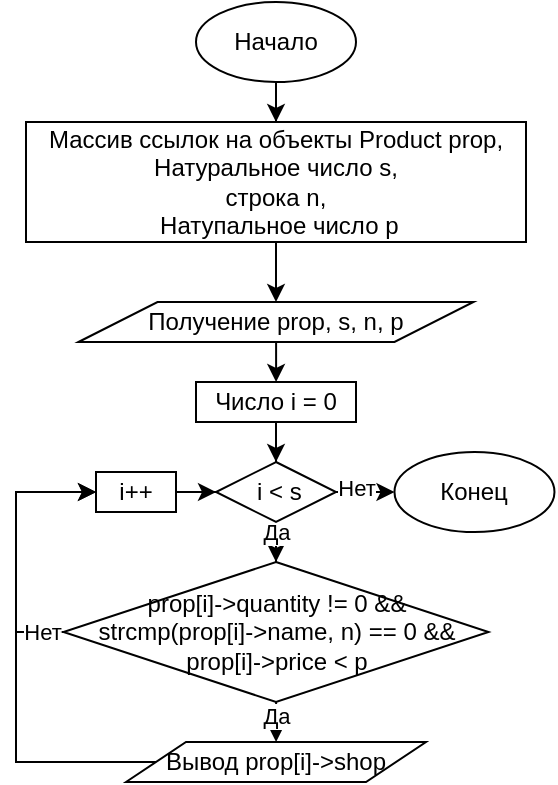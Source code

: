 <mxfile version="13.1.11" type="device"><diagram id="C5RBs43oDa-KdzZeNtuy" name="Page-1"><mxGraphModel dx="635" dy="281" grid="1" gridSize="10" guides="1" tooltips="1" connect="1" arrows="1" fold="1" page="1" pageScale="1" pageWidth="827" pageHeight="1169" math="0" shadow="0"><root><mxCell id="WIyWlLk6GJQsqaUBKTNV-0"/><mxCell id="WIyWlLk6GJQsqaUBKTNV-1" parent="WIyWlLk6GJQsqaUBKTNV-0"/><mxCell id="vFU021vUq-RwAN290j8r-206" style="edgeStyle=orthogonalEdgeStyle;rounded=0;orthogonalLoop=1;jettySize=auto;html=1;entryX=0.5;entryY=0;entryDx=0;entryDy=0;" edge="1" parent="WIyWlLk6GJQsqaUBKTNV-1" source="vFU021vUq-RwAN290j8r-207" target="vFU021vUq-RwAN290j8r-210"><mxGeometry relative="1" as="geometry"/></mxCell><mxCell id="vFU021vUq-RwAN290j8r-207" value="Начало" style="ellipse;whiteSpace=wrap;html=1;" vertex="1" parent="WIyWlLk6GJQsqaUBKTNV-1"><mxGeometry x="260" y="90" width="80" height="40" as="geometry"/></mxCell><mxCell id="vFU021vUq-RwAN290j8r-208" value="Конец" style="ellipse;whiteSpace=wrap;html=1;" vertex="1" parent="WIyWlLk6GJQsqaUBKTNV-1"><mxGeometry x="359.24" y="315" width="80" height="40" as="geometry"/></mxCell><mxCell id="vFU021vUq-RwAN290j8r-255" style="edgeStyle=orthogonalEdgeStyle;rounded=0;orthogonalLoop=1;jettySize=auto;html=1;entryX=0.5;entryY=0;entryDx=0;entryDy=0;" edge="1" parent="WIyWlLk6GJQsqaUBKTNV-1" source="vFU021vUq-RwAN290j8r-210" target="vFU021vUq-RwAN290j8r-242"><mxGeometry relative="1" as="geometry"/></mxCell><mxCell id="vFU021vUq-RwAN290j8r-210" value="Массив ссылок на объекты Product prop,&lt;br&gt;Натуральное число s, &lt;br&gt;строка n,&lt;br&gt;&amp;nbsp;Натупальное число p" style="rounded=0;whiteSpace=wrap;html=1;" vertex="1" parent="WIyWlLk6GJQsqaUBKTNV-1"><mxGeometry x="175" y="150" width="250" height="60" as="geometry"/></mxCell><mxCell id="vFU021vUq-RwAN290j8r-248" style="edgeStyle=orthogonalEdgeStyle;rounded=0;orthogonalLoop=1;jettySize=auto;html=1;entryX=0;entryY=0.5;entryDx=0;entryDy=0;" edge="1" parent="WIyWlLk6GJQsqaUBKTNV-1" source="vFU021vUq-RwAN290j8r-218" target="vFU021vUq-RwAN290j8r-208"><mxGeometry relative="1" as="geometry"/></mxCell><mxCell id="vFU021vUq-RwAN290j8r-249" value="Нет" style="edgeLabel;html=1;align=center;verticalAlign=middle;resizable=0;points=[];" vertex="1" connectable="0" parent="vFU021vUq-RwAN290j8r-248"><mxGeometry x="0.223" y="2" relative="1" as="geometry"><mxPoint as="offset"/></mxGeometry></mxCell><mxCell id="vFU021vUq-RwAN290j8r-261" style="edgeStyle=orthogonalEdgeStyle;rounded=0;orthogonalLoop=1;jettySize=auto;html=1;entryX=0.5;entryY=0;entryDx=0;entryDy=0;" edge="1" parent="WIyWlLk6GJQsqaUBKTNV-1" source="vFU021vUq-RwAN290j8r-218" target="vFU021vUq-RwAN290j8r-259"><mxGeometry relative="1" as="geometry"/></mxCell><mxCell id="vFU021vUq-RwAN290j8r-262" value="Да" style="edgeLabel;html=1;align=center;verticalAlign=middle;resizable=0;points=[];" vertex="1" connectable="0" parent="vFU021vUq-RwAN290j8r-261"><mxGeometry x="0.581" relative="1" as="geometry"><mxPoint y="-2.62" as="offset"/></mxGeometry></mxCell><mxCell id="vFU021vUq-RwAN290j8r-218" value="&amp;nbsp;i &amp;lt; s" style="rhombus;whiteSpace=wrap;html=1;" vertex="1" parent="WIyWlLk6GJQsqaUBKTNV-1"><mxGeometry x="270" y="320" width="60" height="30" as="geometry"/></mxCell><mxCell id="vFU021vUq-RwAN290j8r-245" style="edgeStyle=orthogonalEdgeStyle;rounded=0;orthogonalLoop=1;jettySize=auto;html=1;entryX=0.5;entryY=0;entryDx=0;entryDy=0;" edge="1" parent="WIyWlLk6GJQsqaUBKTNV-1" source="vFU021vUq-RwAN290j8r-242" target="vFU021vUq-RwAN290j8r-244"><mxGeometry relative="1" as="geometry"/></mxCell><mxCell id="vFU021vUq-RwAN290j8r-242" value="Получение&amp;nbsp;prop, s, n, p" style="shape=parallelogram;perimeter=parallelogramPerimeter;whiteSpace=wrap;html=1;" vertex="1" parent="WIyWlLk6GJQsqaUBKTNV-1"><mxGeometry x="201.25" y="240" width="197.5" height="20" as="geometry"/></mxCell><mxCell id="vFU021vUq-RwAN290j8r-250" style="edgeStyle=orthogonalEdgeStyle;rounded=0;orthogonalLoop=1;jettySize=auto;html=1;" edge="1" parent="WIyWlLk6GJQsqaUBKTNV-1" source="vFU021vUq-RwAN290j8r-244" target="vFU021vUq-RwAN290j8r-218"><mxGeometry relative="1" as="geometry"/></mxCell><mxCell id="vFU021vUq-RwAN290j8r-244" value="Число i = 0" style="rounded=0;whiteSpace=wrap;html=1;" vertex="1" parent="WIyWlLk6GJQsqaUBKTNV-1"><mxGeometry x="260" y="280" width="80" height="20" as="geometry"/></mxCell><mxCell id="vFU021vUq-RwAN290j8r-258" style="edgeStyle=orthogonalEdgeStyle;rounded=0;orthogonalLoop=1;jettySize=auto;html=1;entryX=0;entryY=0.5;entryDx=0;entryDy=0;" edge="1" parent="WIyWlLk6GJQsqaUBKTNV-1" source="vFU021vUq-RwAN290j8r-256" target="vFU021vUq-RwAN290j8r-218"><mxGeometry relative="1" as="geometry"/></mxCell><mxCell id="vFU021vUq-RwAN290j8r-256" value="i++" style="rounded=0;whiteSpace=wrap;html=1;" vertex="1" parent="WIyWlLk6GJQsqaUBKTNV-1"><mxGeometry x="210" y="325" width="40" height="20" as="geometry"/></mxCell><mxCell id="vFU021vUq-RwAN290j8r-263" style="edgeStyle=orthogonalEdgeStyle;rounded=0;orthogonalLoop=1;jettySize=auto;html=1;entryX=0;entryY=0.5;entryDx=0;entryDy=0;" edge="1" parent="WIyWlLk6GJQsqaUBKTNV-1" source="vFU021vUq-RwAN290j8r-259" target="vFU021vUq-RwAN290j8r-256"><mxGeometry relative="1" as="geometry"><Array as="points"><mxPoint x="170" y="405"/><mxPoint x="170" y="335"/></Array></mxGeometry></mxCell><mxCell id="vFU021vUq-RwAN290j8r-264" value="Нет" style="edgeLabel;html=1;align=center;verticalAlign=middle;resizable=0;points=[];" vertex="1" connectable="0" parent="vFU021vUq-RwAN290j8r-263"><mxGeometry x="-0.827" relative="1" as="geometry"><mxPoint as="offset"/></mxGeometry></mxCell><mxCell id="vFU021vUq-RwAN290j8r-268" style="edgeStyle=orthogonalEdgeStyle;rounded=0;orthogonalLoop=1;jettySize=auto;html=1;entryX=0.5;entryY=0;entryDx=0;entryDy=0;" edge="1" parent="WIyWlLk6GJQsqaUBKTNV-1" source="vFU021vUq-RwAN290j8r-259" target="vFU021vUq-RwAN290j8r-265"><mxGeometry relative="1" as="geometry"/></mxCell><mxCell id="vFU021vUq-RwAN290j8r-270" value="Да" style="edgeLabel;html=1;align=center;verticalAlign=middle;resizable=0;points=[];" vertex="1" connectable="0" parent="vFU021vUq-RwAN290j8r-268"><mxGeometry x="-0.52" relative="1" as="geometry"><mxPoint y="2" as="offset"/></mxGeometry></mxCell><mxCell id="vFU021vUq-RwAN290j8r-259" value="prop[i]-&amp;gt;quantity != 0 &amp;amp;&amp;amp;&lt;br&gt;strcmp(prop[i]-&amp;gt;name, n) == 0 &amp;amp;&amp;amp; &lt;br&gt;prop[i]-&amp;gt;price &amp;lt; p" style="rhombus;whiteSpace=wrap;html=1;" vertex="1" parent="WIyWlLk6GJQsqaUBKTNV-1"><mxGeometry x="193.75" y="370" width="212.5" height="70" as="geometry"/></mxCell><mxCell id="vFU021vUq-RwAN290j8r-271" style="edgeStyle=orthogonalEdgeStyle;rounded=0;orthogonalLoop=1;jettySize=auto;html=1;entryX=0;entryY=0.5;entryDx=0;entryDy=0;" edge="1" parent="WIyWlLk6GJQsqaUBKTNV-1" source="vFU021vUq-RwAN290j8r-265" target="vFU021vUq-RwAN290j8r-256"><mxGeometry relative="1" as="geometry"><Array as="points"><mxPoint x="170" y="470"/><mxPoint x="170" y="335"/></Array></mxGeometry></mxCell><mxCell id="vFU021vUq-RwAN290j8r-265" value="Вывод&amp;nbsp;prop[i]-&amp;gt;shop" style="shape=parallelogram;perimeter=parallelogramPerimeter;whiteSpace=wrap;html=1;" vertex="1" parent="WIyWlLk6GJQsqaUBKTNV-1"><mxGeometry x="225" y="460" width="150" height="20" as="geometry"/></mxCell></root></mxGraphModel></diagram></mxfile>